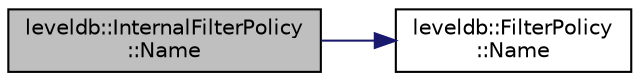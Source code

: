 digraph "leveldb::InternalFilterPolicy::Name"
{
  edge [fontname="Helvetica",fontsize="10",labelfontname="Helvetica",labelfontsize="10"];
  node [fontname="Helvetica",fontsize="10",shape=record];
  rankdir="LR";
  Node1 [label="leveldb::InternalFilterPolicy\l::Name",height=0.2,width=0.4,color="black", fillcolor="grey75", style="filled" fontcolor="black"];
  Node1 -> Node2 [color="midnightblue",fontsize="10",style="solid"];
  Node2 [label="leveldb::FilterPolicy\l::Name",height=0.2,width=0.4,color="black", fillcolor="white", style="filled",URL="$classleveldb_1_1_filter_policy.html#afd5e951892a2e740f186c0658913ea1b"];
}
